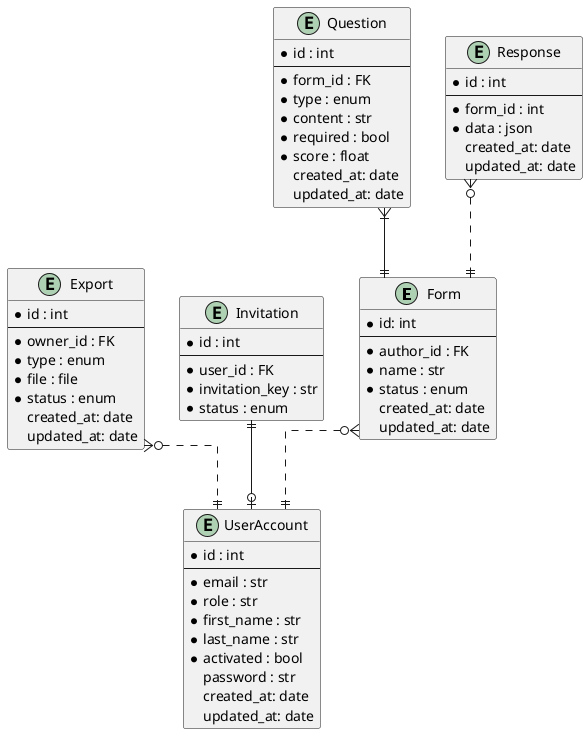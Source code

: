 @startuml
skinparam linetype ortho

entity "Form" as form {
	*id: int
	--
	*author_id : FK
	*name : str
	' Status: activo o inactivo.
	*status : enum
	created_at: date
	updated_at: date
}

entity "UserAccount" as user {
	*id : int
	--
	*email : str
	' Rol: maestro o administrador.
	*role : str
	*first_name : str
	*last_name : str
	*activated : bool
	password : str
	created_at: date
	updated_at: date
}

entity "Question" as question {
	*id : int
	--
	*form_id : FK
	*type : enum
	*content : str
	*required : bool
	*score : float
	created_at: date
	updated_at: date
}

entity "Response" as response {
	*id : int
	--
	*form_id : int
	*data : json
	created_at: date
	updated_at: date
}

entity "Export" as export {
	*id : int
	--
	*owner_id : FK
	*type : enum
	*file : file
	' Status: en progreso, pendiente, listo, error.
	*status : enum
	created_at: date
	updated_at: date
}

entity "Invitation" as invitation {
	*id : int
	--
	*user_id : FK
	*invitation_key : str
	' Status: usado o pendiente.
	*status : enum
}

response }o..|| form
question }|--|| form
form }o..|| user
export }o..|| user
invitation  ||--o| user
@enduml
